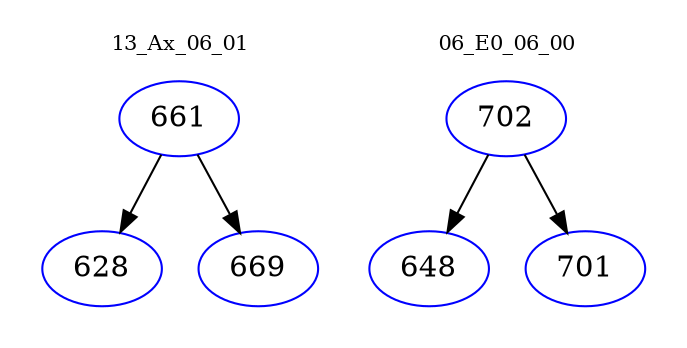 digraph{
subgraph cluster_0 {
color = white
label = "13_Ax_06_01";
fontsize=10;
T0_661 [label="661", color="blue"]
T0_661 -> T0_628 [color="black"]
T0_628 [label="628", color="blue"]
T0_661 -> T0_669 [color="black"]
T0_669 [label="669", color="blue"]
}
subgraph cluster_1 {
color = white
label = "06_E0_06_00";
fontsize=10;
T1_702 [label="702", color="blue"]
T1_702 -> T1_648 [color="black"]
T1_648 [label="648", color="blue"]
T1_702 -> T1_701 [color="black"]
T1_701 [label="701", color="blue"]
}
}
